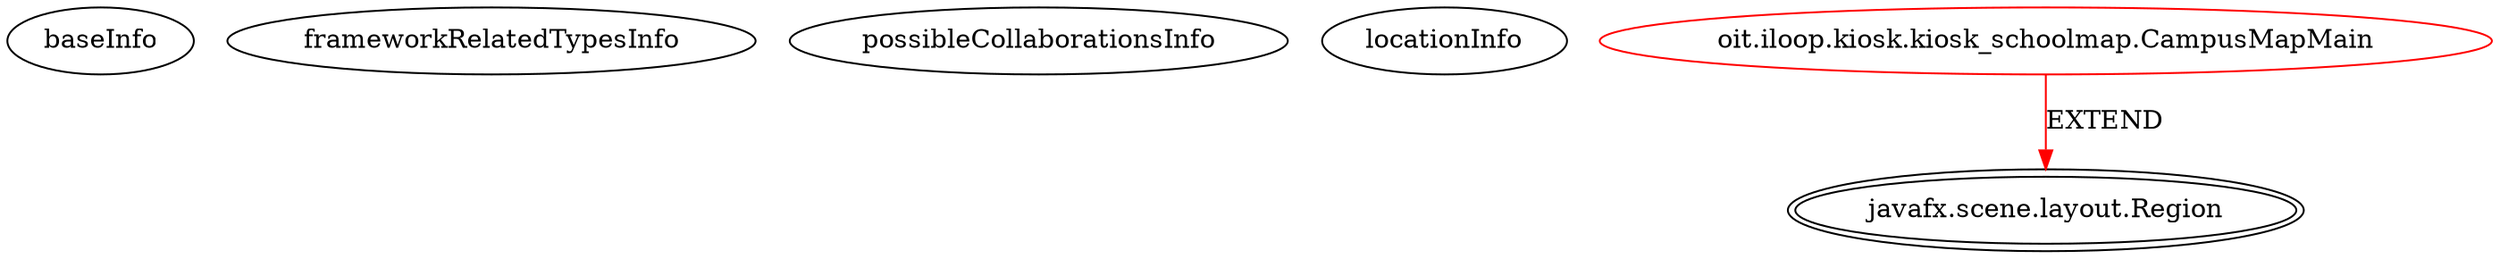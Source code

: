 digraph {
baseInfo[graphId=3148,category="extension_graph",isAnonymous=false,possibleRelation=false]
frameworkRelatedTypesInfo[0="javafx.scene.layout.Region"]
possibleCollaborationsInfo[]
locationInfo[projectName="iloop-kiosk-KIOSK-Project",filePath="/iloop-kiosk-KIOSK-Project/KIOSK-Project-master/src/oit/iloop/kiosk/kiosk_schoolmap/CampusMapMain.java",contextSignature="CampusMapMain",graphId="3148"]
0[label="oit.iloop.kiosk.kiosk_schoolmap.CampusMapMain",vertexType="ROOT_CLIENT_CLASS_DECLARATION",isFrameworkType=false,color=red]
1[label="javafx.scene.layout.Region",vertexType="FRAMEWORK_CLASS_TYPE",isFrameworkType=true,peripheries=2]
0->1[label="EXTEND",color=red]
}
